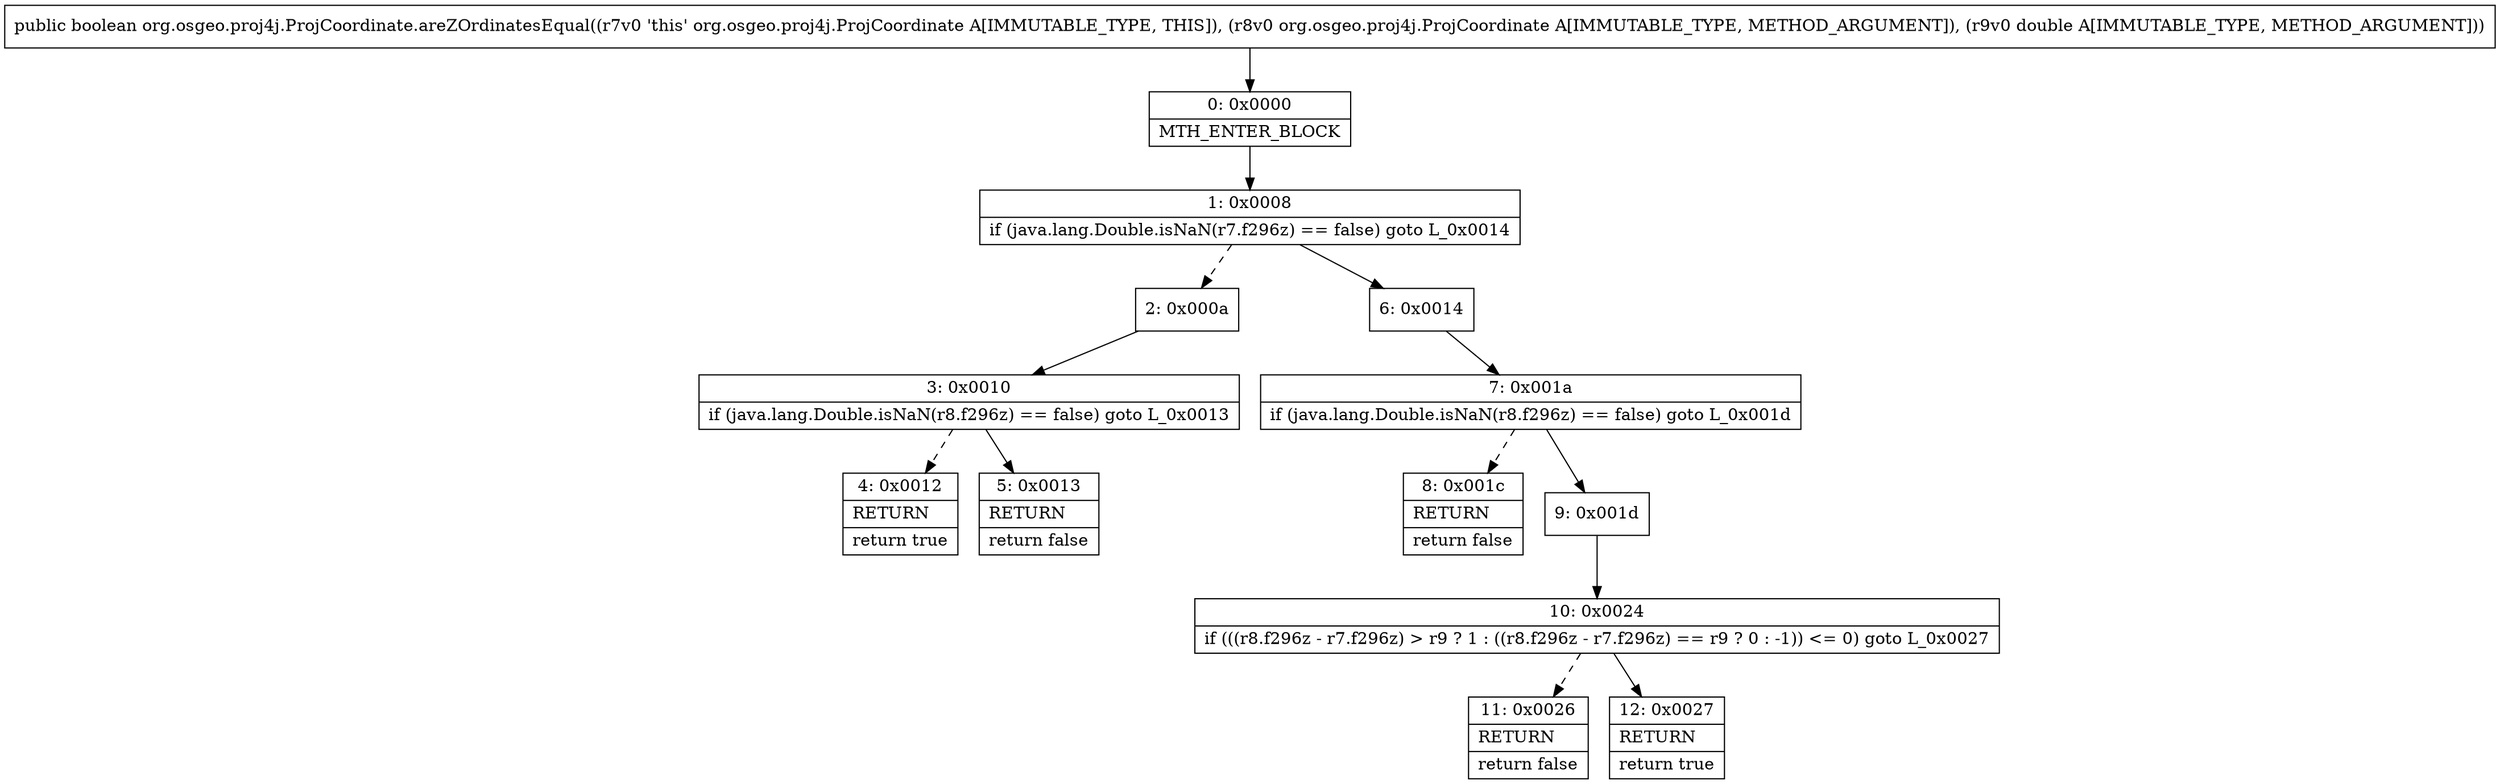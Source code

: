 digraph "CFG fororg.osgeo.proj4j.ProjCoordinate.areZOrdinatesEqual(Lorg\/osgeo\/proj4j\/ProjCoordinate;D)Z" {
Node_0 [shape=record,label="{0\:\ 0x0000|MTH_ENTER_BLOCK\l}"];
Node_1 [shape=record,label="{1\:\ 0x0008|if (java.lang.Double.isNaN(r7.f296z) == false) goto L_0x0014\l}"];
Node_2 [shape=record,label="{2\:\ 0x000a}"];
Node_3 [shape=record,label="{3\:\ 0x0010|if (java.lang.Double.isNaN(r8.f296z) == false) goto L_0x0013\l}"];
Node_4 [shape=record,label="{4\:\ 0x0012|RETURN\l|return true\l}"];
Node_5 [shape=record,label="{5\:\ 0x0013|RETURN\l|return false\l}"];
Node_6 [shape=record,label="{6\:\ 0x0014}"];
Node_7 [shape=record,label="{7\:\ 0x001a|if (java.lang.Double.isNaN(r8.f296z) == false) goto L_0x001d\l}"];
Node_8 [shape=record,label="{8\:\ 0x001c|RETURN\l|return false\l}"];
Node_9 [shape=record,label="{9\:\ 0x001d}"];
Node_10 [shape=record,label="{10\:\ 0x0024|if (((r8.f296z \- r7.f296z) \> r9 ? 1 : ((r8.f296z \- r7.f296z) == r9 ? 0 : \-1)) \<= 0) goto L_0x0027\l}"];
Node_11 [shape=record,label="{11\:\ 0x0026|RETURN\l|return false\l}"];
Node_12 [shape=record,label="{12\:\ 0x0027|RETURN\l|return true\l}"];
MethodNode[shape=record,label="{public boolean org.osgeo.proj4j.ProjCoordinate.areZOrdinatesEqual((r7v0 'this' org.osgeo.proj4j.ProjCoordinate A[IMMUTABLE_TYPE, THIS]), (r8v0 org.osgeo.proj4j.ProjCoordinate A[IMMUTABLE_TYPE, METHOD_ARGUMENT]), (r9v0 double A[IMMUTABLE_TYPE, METHOD_ARGUMENT])) }"];
MethodNode -> Node_0;
Node_0 -> Node_1;
Node_1 -> Node_2[style=dashed];
Node_1 -> Node_6;
Node_2 -> Node_3;
Node_3 -> Node_4[style=dashed];
Node_3 -> Node_5;
Node_6 -> Node_7;
Node_7 -> Node_8[style=dashed];
Node_7 -> Node_9;
Node_9 -> Node_10;
Node_10 -> Node_11[style=dashed];
Node_10 -> Node_12;
}

